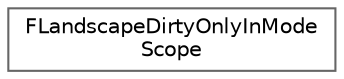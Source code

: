 digraph "Graphical Class Hierarchy"
{
 // INTERACTIVE_SVG=YES
 // LATEX_PDF_SIZE
  bgcolor="transparent";
  edge [fontname=Helvetica,fontsize=10,labelfontname=Helvetica,labelfontsize=10];
  node [fontname=Helvetica,fontsize=10,shape=box,height=0.2,width=0.4];
  rankdir="LR";
  Node0 [id="Node000000",label="FLandscapeDirtyOnlyInMode\lScope",height=0.2,width=0.4,color="grey40", fillcolor="white", style="filled",URL="$dc/d35/structFLandscapeDirtyOnlyInModeScope.html",tooltip=" "];
}

